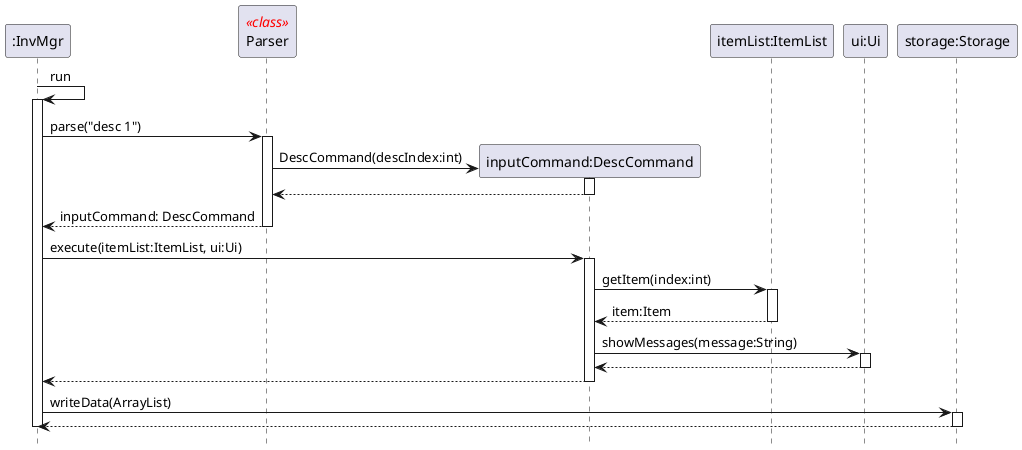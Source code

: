 @startuml
hide footbox
skinparam sequenceStereotypeFontColor red

Participant ":InvMgr" as InvMgr
Participant "Parser" as Parser <<class>>
Participant "inputCommand:DescCommand" as DescCommand
Participant "itemList:ItemList" as ItemList
Participant "ui:Ui" as Ui
Participant "storage:Storage" as Storage

InvMgr -> InvMgr: run
activate InvMgr
    InvMgr -> Parser: parse("desc 1")
    activate Parser
        create DescCommand
        Parser -> DescCommand: DescCommand(descIndex:int)
        activate DescCommand
            return

        return inputCommand: DescCommand

    InvMgr -> DescCommand: execute(itemList:ItemList, ui:Ui)
    activate DescCommand
        DescCommand -> ItemList: getItem(index:int)
        activate ItemList
            return item:Item

        DescCommand -> Ui: showMessages(message:String)
        activate Ui
            return

        return

    InvMgr -> Storage: writeData(ArrayList)
    activate Storage
        return

deactivate InvMgr

@enduml
